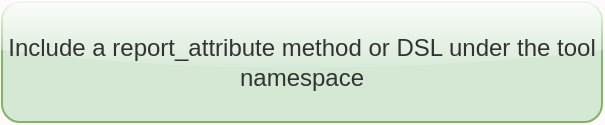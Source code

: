 <mxfile>
  <diagram id="iN9" name="In progress">
    <mxGraphModel dx="0" dy="0" background="#FFFAFA" grid="0" gridSize="10" guides="1" tooltips="1" connect="1" arrows="1" fold="1" page="1" pageScale="1" pageWidth="1169" pageHeight="827" math="0" shadow="0">
      <root>
        <mxCell id="page_root_iN9" parent="iN9"/>
        <mxCell id="node_root_iN9" parent="page_root_iN9"/>
        <mxCell id="iN9-2" value="Include a report_attribute method or DSL under the tool namespace" style="whiteSpace=wrap;html=1;rounded=1;glass=1;fillColor=#d5e8d4;strokeColor=#82b366;fontColor=#333333" vertex="1" parent="node_root_iN9">
          <mxGeometry x="10" y="10" width="300" height="60" as="geometry"/>
        </mxCell>
      </root>
    </mxGraphModel>
  </diagram>
  <diagram id="97Z" name="To Do">
    <mxGraphModel dx="0" dy="0" background="#FFFAFA" grid="0" gridSize="10" guides="1" tooltips="1" connect="1" arrows="1" fold="1" page="1" pageScale="1" pageWidth="1169" pageHeight="827" math="0" shadow="0">
      <root>
        <mxCell id="page_root_97Z" parent="97Z"/>
        <mxCell id="node_root_97Z" parent="page_root_97Z"/>
        <mxCell id="97Z-2" value="Visual graph of the workflow" style="whiteSpace=wrap;html=1;rounded=1;glass=1;fillColor=#dae8fc;strokeColor=#6c8ebf;fontColor=#333333" vertex="1" parent="node_root_97Z">
          <mxGeometry x="10" y="10" width="300" height="60" as="geometry"/>
        </mxCell>
        <mxCell id="97Z-3" value="Horizontal" style="whiteSpace=wrap;html=1;rounded=1;glass=1;fillColor=#dae8fc;strokeColor=#6c8ebf;fontColor=#333333" vertex="1" parent="node_root_97Z">
          <mxGeometry x="330" y="10" width="300" height="60" as="geometry"/>
        </mxCell>
        <mxCell id="97Z-4" value="Clicking on sections will show the steps in that section" style="whiteSpace=wrap;html=1;rounded=1;glass=1;fillColor=#dae8fc;strokeColor=#6c8ebf;fontColor=#333333" vertex="1" parent="node_root_97Z">
          <mxGeometry x="650" y="10" width="300" height="60" as="geometry"/>
        </mxCell>
        <mxCell id="97Z-5" value="Clicking on attributes will show all attributes in the workflow" style="whiteSpace=wrap;html=1;rounded=1;glass=1;fillColor=#dae8fc;strokeColor=#6c8ebf;fontColor=#333333" vertex="1" parent="node_root_97Z">
          <mxGeometry x="10" y="90" width="300" height="60" as="geometry"/>
        </mxCell>
        <mxCell id="97Z-6" value="Clicking on prompts will show all prompts in the workflow" style="whiteSpace=wrap;html=1;rounded=1;glass=1;fillColor=#dae8fc;strokeColor=#6c8ebf;fontColor=#333333" vertex="1" parent="node_root_97Z">
          <mxGeometry x="330" y="90" width="300" height="60" as="geometry"/>
        </mxCell>
        <mxCell id="97Z-7" value="Clicking on dashboard will show visual hierarchy of the workflow" style="whiteSpace=wrap;html=1;rounded=1;glass=1;fillColor=#dae8fc;strokeColor=#6c8ebf;fontColor=#333333" vertex="1" parent="node_root_97Z">
          <mxGeometry x="650" y="90" width="300" height="60" as="geometry"/>
        </mxCell>
        <mxCell id="97Z-8" value="Need a runs button" style="whiteSpace=wrap;html=1;rounded=1;glass=1;fillColor=#dae8fc;strokeColor=#6c8ebf;fontColor=#333333" vertex="1" parent="node_root_97Z">
          <mxGeometry x="10" y="170" width="300" height="60" as="geometry"/>
        </mxCell>
        <mxCell id="97Z-9" value="VCode Editor: https://chatgpt.com/c/e09e1367-db5e-4786-b362-db35805b1e20" style="whiteSpace=wrap;html=1;rounded=1;glass=1;fillColor=#dae8fc;strokeColor=#6c8ebf;fontColor=#333333" vertex="1" parent="node_root_97Z">
          <mxGeometry x="330" y="170" width="300" height="60" as="geometry"/>
        </mxCell>
      </root>
    </mxGraphModel>
  </diagram>
  <diagram id="n1O" name="Done">
    <mxGraphModel dx="0" dy="0" background="#FFFAFA" grid="0" gridSize="10" guides="1" tooltips="1" connect="1" arrows="1" fold="1" page="1" pageScale="1" pageWidth="1169" pageHeight="827" math="0" shadow="0">
      <root>
        <mxCell id="page_root_n1O" parent="n1O"/>
        <mxCell id="node_root_n1O" parent="page_root_n1O"/>
        <mxCell id="n1O-2" value="Attributes are auto created when used in a step, but not preconfigured" style="whiteSpace=wrap;html=1;rounded=1;glass=1;fillColor=#f8cecc;strokeColor=#b85450;fontColor=#333333" vertex="1" parent="node_root_n1O">
          <mxGeometry x="10" y="10" width="300" height="60" as="geometry"/>
        </mxCell>
        <mxCell id="n1O-3" value="Add support for project plan" style="whiteSpace=wrap;html=1;rounded=1;glass=1;fillColor=#f8cecc;strokeColor=#b85450;fontColor=#333333" vertex="1" parent="node_root_n1O">
          <mxGeometry x="330" y="10" width="300" height="60" as="geometry"/>
        </mxCell>
        <mxCell id="n1O-4" value="Fix the DB issue introduced via DSL refactor" style="whiteSpace=wrap;html=1;rounded=1;glass=1;fillColor=#f8cecc;strokeColor=#b85450;fontColor=#333333" vertex="1" parent="node_root_n1O">
          <mxGeometry x="650" y="10" width="300" height="60" as="geometry"/>
        </mxCell>
      </root>
    </mxGraphModel>
  </diagram>
</mxfile>